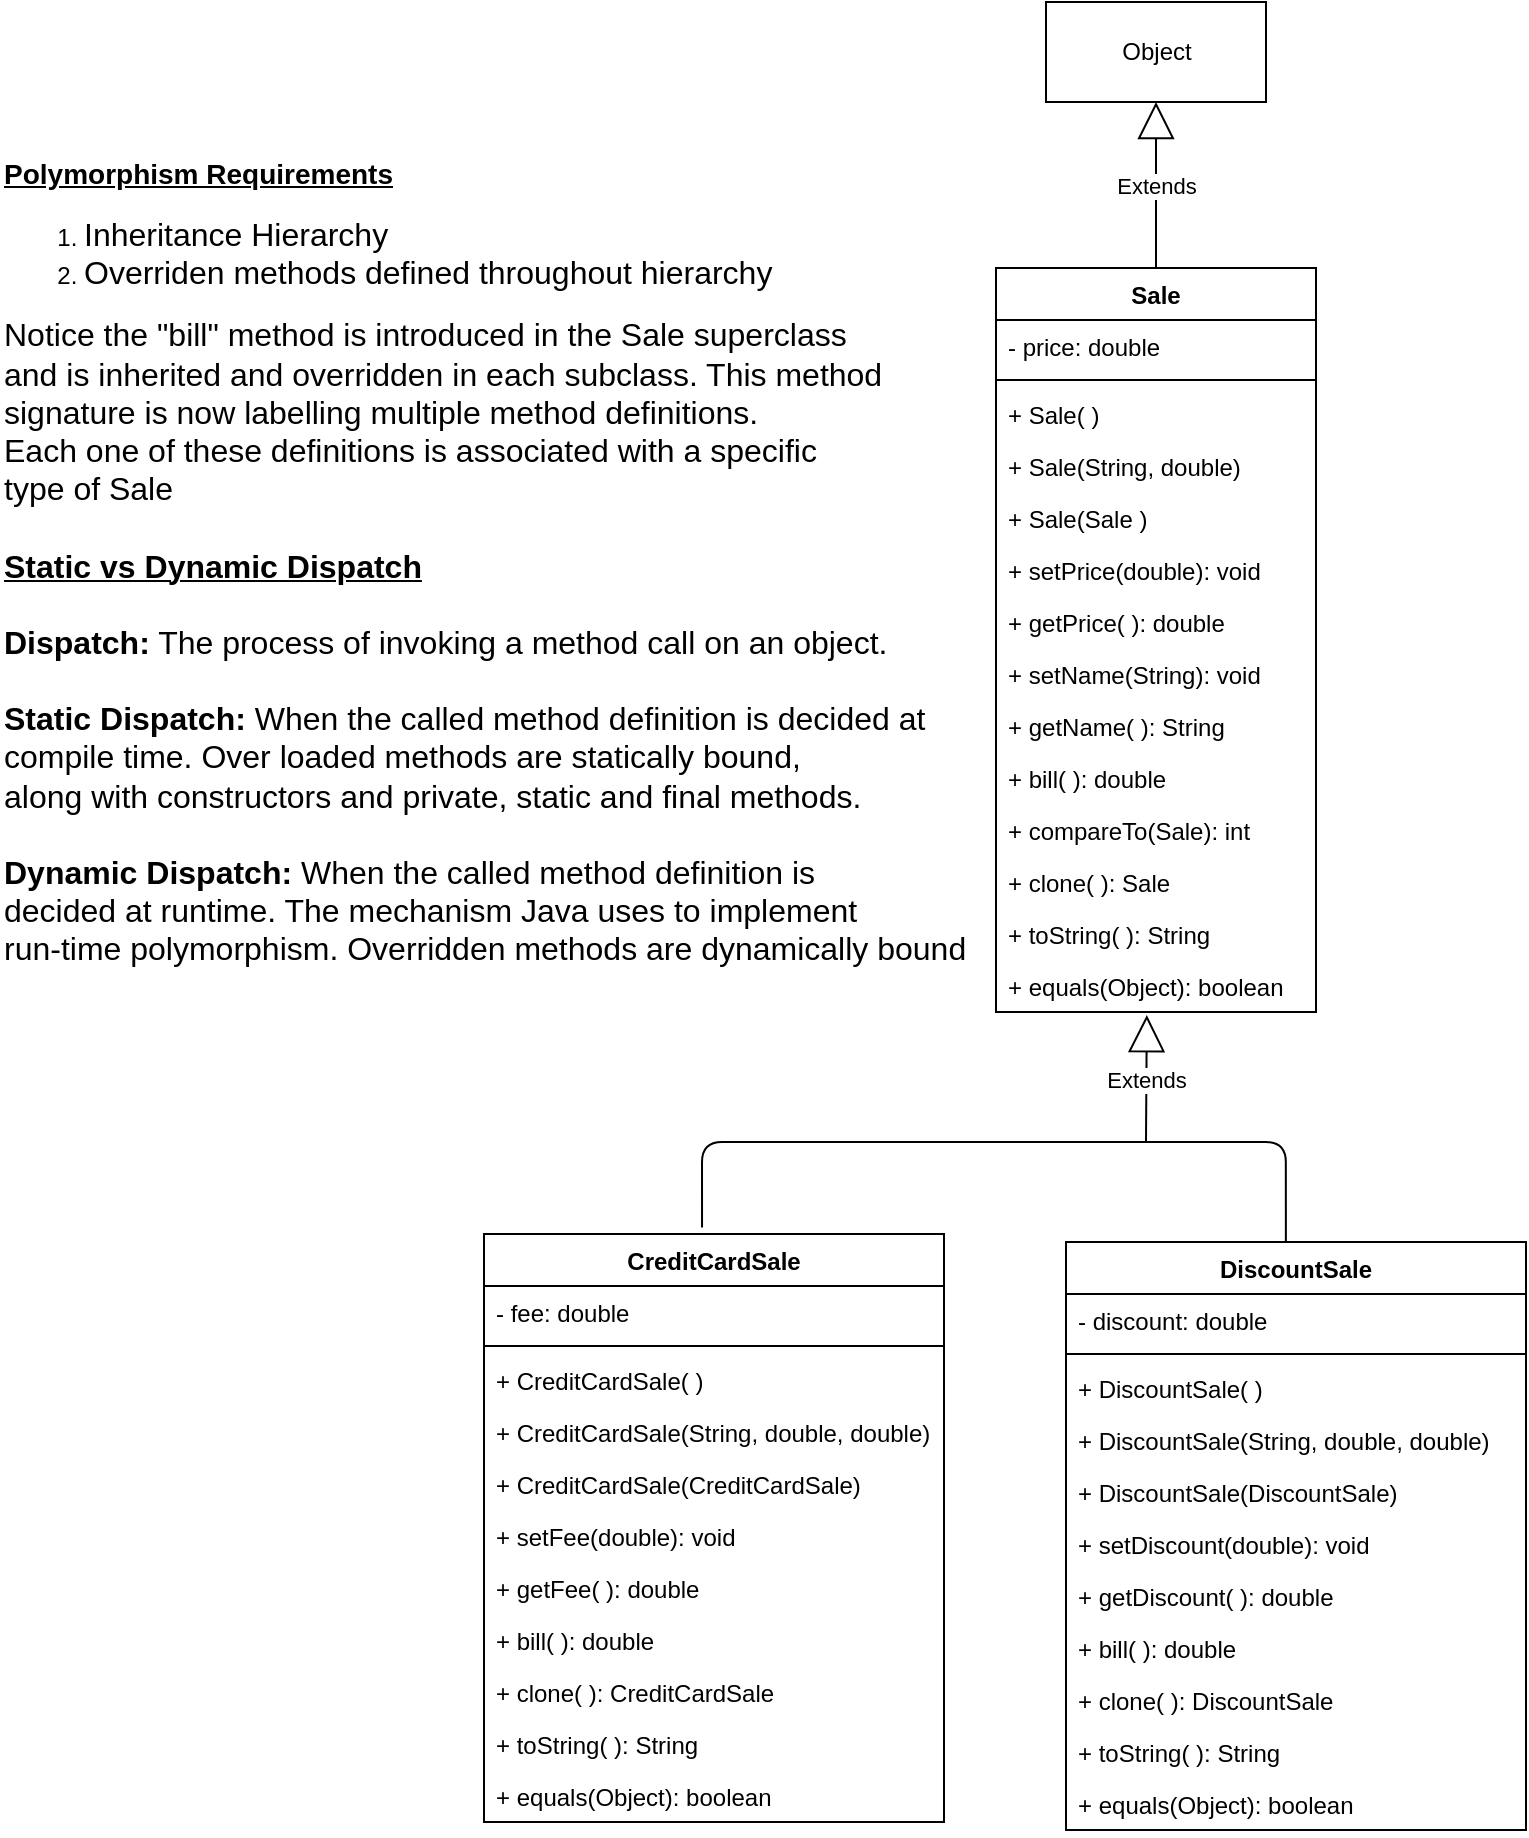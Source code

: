 <mxfile>
    <diagram id="tqxLhpYgnqCkndfcy_ly" name="Page-1">
        <mxGraphModel dx="1502" dy="1090" grid="1" gridSize="10" guides="1" tooltips="1" connect="1" arrows="1" fold="1" page="1" pageScale="1" pageWidth="850" pageHeight="1100" math="0" shadow="0">
            <root>
                <mxCell id="0"/>
                <mxCell id="1" parent="0"/>
                <mxCell id="6" value="Sale" style="swimlane;fontStyle=1;align=center;verticalAlign=top;childLayout=stackLayout;horizontal=1;startSize=26;horizontalStack=0;resizeParent=1;resizeParentMax=0;resizeLast=0;collapsible=1;marginBottom=0;" vertex="1" parent="1">
                    <mxGeometry x="535" y="223" width="160" height="372" as="geometry"/>
                </mxCell>
                <mxCell id="7" value="- price: double" style="text;strokeColor=none;fillColor=none;align=left;verticalAlign=top;spacingLeft=4;spacingRight=4;overflow=hidden;rotatable=0;points=[[0,0.5],[1,0.5]];portConstraint=eastwest;" vertex="1" parent="6">
                    <mxGeometry y="26" width="160" height="26" as="geometry"/>
                </mxCell>
                <mxCell id="8" value="" style="line;strokeWidth=1;fillColor=none;align=left;verticalAlign=middle;spacingTop=-1;spacingLeft=3;spacingRight=3;rotatable=0;labelPosition=right;points=[];portConstraint=eastwest;" vertex="1" parent="6">
                    <mxGeometry y="52" width="160" height="8" as="geometry"/>
                </mxCell>
                <mxCell id="9" value="+ Sale( )" style="text;strokeColor=none;fillColor=none;align=left;verticalAlign=top;spacingLeft=4;spacingRight=4;overflow=hidden;rotatable=0;points=[[0,0.5],[1,0.5]];portConstraint=eastwest;" vertex="1" parent="6">
                    <mxGeometry y="60" width="160" height="26" as="geometry"/>
                </mxCell>
                <mxCell id="11" value="+ Sale(String, double)" style="text;strokeColor=none;fillColor=none;align=left;verticalAlign=top;spacingLeft=4;spacingRight=4;overflow=hidden;rotatable=0;points=[[0,0.5],[1,0.5]];portConstraint=eastwest;" vertex="1" parent="6">
                    <mxGeometry y="86" width="160" height="26" as="geometry"/>
                </mxCell>
                <mxCell id="10" value="+ Sale(Sale )" style="text;strokeColor=none;fillColor=none;align=left;verticalAlign=top;spacingLeft=4;spacingRight=4;overflow=hidden;rotatable=0;points=[[0,0.5],[1,0.5]];portConstraint=eastwest;" vertex="1" parent="6">
                    <mxGeometry y="112" width="160" height="26" as="geometry"/>
                </mxCell>
                <mxCell id="12" value="+ setPrice(double): void" style="text;strokeColor=none;fillColor=none;align=left;verticalAlign=top;spacingLeft=4;spacingRight=4;overflow=hidden;rotatable=0;points=[[0,0.5],[1,0.5]];portConstraint=eastwest;" vertex="1" parent="6">
                    <mxGeometry y="138" width="160" height="26" as="geometry"/>
                </mxCell>
                <mxCell id="13" value="+ getPrice( ): double" style="text;strokeColor=none;fillColor=none;align=left;verticalAlign=top;spacingLeft=4;spacingRight=4;overflow=hidden;rotatable=0;points=[[0,0.5],[1,0.5]];portConstraint=eastwest;" vertex="1" parent="6">
                    <mxGeometry y="164" width="160" height="26" as="geometry"/>
                </mxCell>
                <mxCell id="15" value="+ setName(String): void" style="text;strokeColor=none;fillColor=none;align=left;verticalAlign=top;spacingLeft=4;spacingRight=4;overflow=hidden;rotatable=0;points=[[0,0.5],[1,0.5]];portConstraint=eastwest;" vertex="1" parent="6">
                    <mxGeometry y="190" width="160" height="26" as="geometry"/>
                </mxCell>
                <mxCell id="14" value="+ getName( ): String" style="text;strokeColor=none;fillColor=none;align=left;verticalAlign=top;spacingLeft=4;spacingRight=4;overflow=hidden;rotatable=0;points=[[0,0.5],[1,0.5]];portConstraint=eastwest;" vertex="1" parent="6">
                    <mxGeometry y="216" width="160" height="26" as="geometry"/>
                </mxCell>
                <mxCell id="16" value="+ bill( ): double" style="text;strokeColor=none;fillColor=none;align=left;verticalAlign=top;spacingLeft=4;spacingRight=4;overflow=hidden;rotatable=0;points=[[0,0.5],[1,0.5]];portConstraint=eastwest;" vertex="1" parent="6">
                    <mxGeometry y="242" width="160" height="26" as="geometry"/>
                </mxCell>
                <mxCell id="17" value="+ compareTo(Sale): int" style="text;strokeColor=none;fillColor=none;align=left;verticalAlign=top;spacingLeft=4;spacingRight=4;overflow=hidden;rotatable=0;points=[[0,0.5],[1,0.5]];portConstraint=eastwest;" vertex="1" parent="6">
                    <mxGeometry y="268" width="160" height="26" as="geometry"/>
                </mxCell>
                <mxCell id="18" value="+ clone( ): Sale" style="text;strokeColor=none;fillColor=none;align=left;verticalAlign=top;spacingLeft=4;spacingRight=4;overflow=hidden;rotatable=0;points=[[0,0.5],[1,0.5]];portConstraint=eastwest;" vertex="1" parent="6">
                    <mxGeometry y="294" width="160" height="26" as="geometry"/>
                </mxCell>
                <mxCell id="19" value="+ toString( ): String" style="text;strokeColor=none;fillColor=none;align=left;verticalAlign=top;spacingLeft=4;spacingRight=4;overflow=hidden;rotatable=0;points=[[0,0.5],[1,0.5]];portConstraint=eastwest;" vertex="1" parent="6">
                    <mxGeometry y="320" width="160" height="26" as="geometry"/>
                </mxCell>
                <mxCell id="20" value="+ equals(Object): boolean" style="text;strokeColor=none;fillColor=none;align=left;verticalAlign=top;spacingLeft=4;spacingRight=4;overflow=hidden;rotatable=0;points=[[0,0.5],[1,0.5]];portConstraint=eastwest;" vertex="1" parent="6">
                    <mxGeometry y="346" width="160" height="26" as="geometry"/>
                </mxCell>
                <mxCell id="21" value="DiscountSale" style="swimlane;fontStyle=1;align=center;verticalAlign=top;childLayout=stackLayout;horizontal=1;startSize=26;horizontalStack=0;resizeParent=1;resizeParentMax=0;resizeLast=0;collapsible=1;marginBottom=0;" vertex="1" parent="1">
                    <mxGeometry x="570" y="710" width="230" height="294" as="geometry"/>
                </mxCell>
                <mxCell id="22" value="- discount: double" style="text;strokeColor=none;fillColor=none;align=left;verticalAlign=top;spacingLeft=4;spacingRight=4;overflow=hidden;rotatable=0;points=[[0,0.5],[1,0.5]];portConstraint=eastwest;" vertex="1" parent="21">
                    <mxGeometry y="26" width="230" height="26" as="geometry"/>
                </mxCell>
                <mxCell id="23" value="" style="line;strokeWidth=1;fillColor=none;align=left;verticalAlign=middle;spacingTop=-1;spacingLeft=3;spacingRight=3;rotatable=0;labelPosition=right;points=[];portConstraint=eastwest;" vertex="1" parent="21">
                    <mxGeometry y="52" width="230" height="8" as="geometry"/>
                </mxCell>
                <mxCell id="24" value="+ DiscountSale( )" style="text;strokeColor=none;fillColor=none;align=left;verticalAlign=top;spacingLeft=4;spacingRight=4;overflow=hidden;rotatable=0;points=[[0,0.5],[1,0.5]];portConstraint=eastwest;" vertex="1" parent="21">
                    <mxGeometry y="60" width="230" height="26" as="geometry"/>
                </mxCell>
                <mxCell id="25" value="+ DiscountSale(String, double, double)" style="text;strokeColor=none;fillColor=none;align=left;verticalAlign=top;spacingLeft=4;spacingRight=4;overflow=hidden;rotatable=0;points=[[0,0.5],[1,0.5]];portConstraint=eastwest;" vertex="1" parent="21">
                    <mxGeometry y="86" width="230" height="26" as="geometry"/>
                </mxCell>
                <mxCell id="26" value="+ DiscountSale(DiscountSale)" style="text;strokeColor=none;fillColor=none;align=left;verticalAlign=top;spacingLeft=4;spacingRight=4;overflow=hidden;rotatable=0;points=[[0,0.5],[1,0.5]];portConstraint=eastwest;" vertex="1" parent="21">
                    <mxGeometry y="112" width="230" height="26" as="geometry"/>
                </mxCell>
                <mxCell id="27" value="+ setDiscount(double): void" style="text;strokeColor=none;fillColor=none;align=left;verticalAlign=top;spacingLeft=4;spacingRight=4;overflow=hidden;rotatable=0;points=[[0,0.5],[1,0.5]];portConstraint=eastwest;" vertex="1" parent="21">
                    <mxGeometry y="138" width="230" height="26" as="geometry"/>
                </mxCell>
                <mxCell id="28" value="+ getDiscount( ): double" style="text;strokeColor=none;fillColor=none;align=left;verticalAlign=top;spacingLeft=4;spacingRight=4;overflow=hidden;rotatable=0;points=[[0,0.5],[1,0.5]];portConstraint=eastwest;" vertex="1" parent="21">
                    <mxGeometry y="164" width="230" height="26" as="geometry"/>
                </mxCell>
                <mxCell id="31" value="+ bill( ): double" style="text;strokeColor=none;fillColor=none;align=left;verticalAlign=top;spacingLeft=4;spacingRight=4;overflow=hidden;rotatable=0;points=[[0,0.5],[1,0.5]];portConstraint=eastwest;" vertex="1" parent="21">
                    <mxGeometry y="190" width="230" height="26" as="geometry"/>
                </mxCell>
                <mxCell id="33" value="+ clone( ): DiscountSale" style="text;strokeColor=none;fillColor=none;align=left;verticalAlign=top;spacingLeft=4;spacingRight=4;overflow=hidden;rotatable=0;points=[[0,0.5],[1,0.5]];portConstraint=eastwest;" vertex="1" parent="21">
                    <mxGeometry y="216" width="230" height="26" as="geometry"/>
                </mxCell>
                <mxCell id="34" value="+ toString( ): String" style="text;strokeColor=none;fillColor=none;align=left;verticalAlign=top;spacingLeft=4;spacingRight=4;overflow=hidden;rotatable=0;points=[[0,0.5],[1,0.5]];portConstraint=eastwest;" vertex="1" parent="21">
                    <mxGeometry y="242" width="230" height="26" as="geometry"/>
                </mxCell>
                <mxCell id="35" value="+ equals(Object): boolean" style="text;strokeColor=none;fillColor=none;align=left;verticalAlign=top;spacingLeft=4;spacingRight=4;overflow=hidden;rotatable=0;points=[[0,0.5],[1,0.5]];portConstraint=eastwest;" vertex="1" parent="21">
                    <mxGeometry y="268" width="230" height="26" as="geometry"/>
                </mxCell>
                <mxCell id="36" value="Object" style="html=1;" vertex="1" parent="1">
                    <mxGeometry x="560" y="90" width="110" height="50" as="geometry"/>
                </mxCell>
                <mxCell id="37" value="Extends" style="endArrow=block;endSize=16;endFill=0;html=1;entryX=0.5;entryY=1;entryDx=0;entryDy=0;exitX=0.5;exitY=0;exitDx=0;exitDy=0;" edge="1" parent="1" source="6" target="36">
                    <mxGeometry width="160" relative="1" as="geometry">
                        <mxPoint x="735" y="320" as="sourcePoint"/>
                        <mxPoint x="895" y="320" as="targetPoint"/>
                    </mxGeometry>
                </mxCell>
                <mxCell id="38" value="CreditCardSale" style="swimlane;fontStyle=1;align=center;verticalAlign=top;childLayout=stackLayout;horizontal=1;startSize=26;horizontalStack=0;resizeParent=1;resizeParentMax=0;resizeLast=0;collapsible=1;marginBottom=0;" vertex="1" parent="1">
                    <mxGeometry x="279" y="706" width="230" height="294" as="geometry"/>
                </mxCell>
                <mxCell id="39" value="- fee: double" style="text;strokeColor=none;fillColor=none;align=left;verticalAlign=top;spacingLeft=4;spacingRight=4;overflow=hidden;rotatable=0;points=[[0,0.5],[1,0.5]];portConstraint=eastwest;" vertex="1" parent="38">
                    <mxGeometry y="26" width="230" height="26" as="geometry"/>
                </mxCell>
                <mxCell id="40" value="" style="line;strokeWidth=1;fillColor=none;align=left;verticalAlign=middle;spacingTop=-1;spacingLeft=3;spacingRight=3;rotatable=0;labelPosition=right;points=[];portConstraint=eastwest;" vertex="1" parent="38">
                    <mxGeometry y="52" width="230" height="8" as="geometry"/>
                </mxCell>
                <mxCell id="41" value="+ CreditCardSale( )" style="text;strokeColor=none;fillColor=none;align=left;verticalAlign=top;spacingLeft=4;spacingRight=4;overflow=hidden;rotatable=0;points=[[0,0.5],[1,0.5]];portConstraint=eastwest;" vertex="1" parent="38">
                    <mxGeometry y="60" width="230" height="26" as="geometry"/>
                </mxCell>
                <mxCell id="42" value="+ CreditCardSale(String, double, double)" style="text;strokeColor=none;fillColor=none;align=left;verticalAlign=top;spacingLeft=4;spacingRight=4;overflow=hidden;rotatable=0;points=[[0,0.5],[1,0.5]];portConstraint=eastwest;" vertex="1" parent="38">
                    <mxGeometry y="86" width="230" height="26" as="geometry"/>
                </mxCell>
                <mxCell id="43" value="+ CreditCardSale(CreditCardSale)" style="text;strokeColor=none;fillColor=none;align=left;verticalAlign=top;spacingLeft=4;spacingRight=4;overflow=hidden;rotatable=0;points=[[0,0.5],[1,0.5]];portConstraint=eastwest;" vertex="1" parent="38">
                    <mxGeometry y="112" width="230" height="26" as="geometry"/>
                </mxCell>
                <mxCell id="44" value="+ setFee(double): void" style="text;strokeColor=none;fillColor=none;align=left;verticalAlign=top;spacingLeft=4;spacingRight=4;overflow=hidden;rotatable=0;points=[[0,0.5],[1,0.5]];portConstraint=eastwest;" vertex="1" parent="38">
                    <mxGeometry y="138" width="230" height="26" as="geometry"/>
                </mxCell>
                <mxCell id="45" value="+ getFee( ): double" style="text;strokeColor=none;fillColor=none;align=left;verticalAlign=top;spacingLeft=4;spacingRight=4;overflow=hidden;rotatable=0;points=[[0,0.5],[1,0.5]];portConstraint=eastwest;" vertex="1" parent="38">
                    <mxGeometry y="164" width="230" height="26" as="geometry"/>
                </mxCell>
                <mxCell id="46" value="+ bill( ): double" style="text;strokeColor=none;fillColor=none;align=left;verticalAlign=top;spacingLeft=4;spacingRight=4;overflow=hidden;rotatable=0;points=[[0,0.5],[1,0.5]];portConstraint=eastwest;" vertex="1" parent="38">
                    <mxGeometry y="190" width="230" height="26" as="geometry"/>
                </mxCell>
                <mxCell id="48" value="+ clone( ): CreditCardSale" style="text;strokeColor=none;fillColor=none;align=left;verticalAlign=top;spacingLeft=4;spacingRight=4;overflow=hidden;rotatable=0;points=[[0,0.5],[1,0.5]];portConstraint=eastwest;" vertex="1" parent="38">
                    <mxGeometry y="216" width="230" height="26" as="geometry"/>
                </mxCell>
                <mxCell id="49" value="+ toString( ): String" style="text;strokeColor=none;fillColor=none;align=left;verticalAlign=top;spacingLeft=4;spacingRight=4;overflow=hidden;rotatable=0;points=[[0,0.5],[1,0.5]];portConstraint=eastwest;" vertex="1" parent="38">
                    <mxGeometry y="242" width="230" height="26" as="geometry"/>
                </mxCell>
                <mxCell id="50" value="+ equals(Object): boolean" style="text;strokeColor=none;fillColor=none;align=left;verticalAlign=top;spacingLeft=4;spacingRight=4;overflow=hidden;rotatable=0;points=[[0,0.5],[1,0.5]];portConstraint=eastwest;" vertex="1" parent="38">
                    <mxGeometry y="268" width="230" height="26" as="geometry"/>
                </mxCell>
                <mxCell id="53" value="" style="endArrow=none;html=1;edgeStyle=orthogonalEdgeStyle;entryX=0.478;entryY=0;entryDx=0;entryDy=0;entryPerimeter=0;exitX=0.474;exitY=-0.011;exitDx=0;exitDy=0;exitPerimeter=0;" edge="1" parent="1" source="38" target="21">
                    <mxGeometry relative="1" as="geometry">
                        <mxPoint x="200" y="700" as="sourcePoint"/>
                        <mxPoint x="680" y="700" as="targetPoint"/>
                        <Array as="points">
                            <mxPoint x="388" y="660"/>
                            <mxPoint x="680" y="660"/>
                        </Array>
                    </mxGeometry>
                </mxCell>
                <mxCell id="56" value="Extends" style="endArrow=block;endSize=16;endFill=0;html=1;entryX=0.565;entryY=1.059;entryDx=0;entryDy=0;entryPerimeter=0;" edge="1" parent="1">
                    <mxGeometry width="160" relative="1" as="geometry">
                        <mxPoint x="610" y="660" as="sourcePoint"/>
                        <mxPoint x="610.4" y="596.534" as="targetPoint"/>
                    </mxGeometry>
                </mxCell>
                <mxCell id="58" value="&lt;font style=&quot;font-size: 14px&quot;&gt;&lt;b&gt;&lt;u&gt;Polymorphism Requirements&lt;/u&gt;&lt;/b&gt;&lt;br&gt;&lt;/font&gt;&lt;ol&gt;&lt;li&gt;&lt;font size=&quot;3&quot;&gt;Inheritance Hierarchy&lt;/font&gt;&lt;/li&gt;&lt;li&gt;&lt;font size=&quot;3&quot;&gt;Overriden methods defined throughout hierarchy&lt;/font&gt;&lt;/li&gt;&lt;/ol&gt;&lt;font size=&quot;3&quot;&gt;Notice the &quot;bill&quot; method is introduced in the Sale superclass&lt;br&gt;and is inherited and overridden in each subclass. This method&lt;br&gt;signature is now labelling multiple method definitions. &lt;br&gt;Each one of these definitions is associated with a specific &lt;br&gt;type of Sale&amp;nbsp;&lt;br&gt;&lt;br&gt;&lt;/font&gt;&lt;div&gt;&lt;b&gt;&lt;u&gt;&lt;font size=&quot;3&quot;&gt;Static vs Dynamic Dispatch&lt;/font&gt;&lt;/u&gt;&lt;/b&gt;&lt;/div&gt;&lt;div&gt;&lt;font size=&quot;3&quot;&gt;&lt;br&gt;&lt;/font&gt;&lt;/div&gt;&lt;div&gt;&lt;font size=&quot;3&quot;&gt;&lt;b&gt;Dispatch:&lt;/b&gt; The process of invoking a method call on an object.&lt;/font&gt;&lt;/div&gt;&lt;div&gt;&lt;font size=&quot;3&quot;&gt;&lt;br&gt;&lt;b&gt;Static Dispatch:&lt;/b&gt; When the called method definition is decided at&amp;nbsp;&lt;/font&gt;&lt;/div&gt;&lt;div&gt;&lt;font size=&quot;3&quot;&gt;compile time. Over loaded methods are statically bound,&amp;nbsp;&lt;/font&gt;&lt;/div&gt;&lt;div&gt;&lt;font size=&quot;3&quot;&gt;along with constructors and private, static and final methods.&lt;/font&gt;&lt;/div&gt;&lt;div&gt;&lt;font size=&quot;3&quot;&gt;&lt;br&gt;&lt;/font&gt;&lt;/div&gt;&lt;div&gt;&lt;font size=&quot;3&quot;&gt;&lt;b&gt;Dynamic Dispatch:&lt;/b&gt; When the called method definition is&amp;nbsp;&lt;/font&gt;&lt;/div&gt;&lt;div&gt;&lt;font size=&quot;3&quot;&gt;decided at runtime. The mechanism Java uses to implement&amp;nbsp;&lt;/font&gt;&lt;/div&gt;&lt;div&gt;&lt;font size=&quot;3&quot;&gt;run-time polymorphism. Overridden methods are dynamically bound&lt;/font&gt;&lt;/div&gt;&lt;font size=&quot;3&quot;&gt;&lt;br&gt;&lt;/font&gt;" style="text;html=1;resizable=0;autosize=1;align=left;verticalAlign=middle;points=[];fillColor=none;strokeColor=none;rounded=0;" vertex="1" parent="1">
                    <mxGeometry x="37" y="205" width="500" height="350" as="geometry"/>
                </mxCell>
            </root>
        </mxGraphModel>
    </diagram>
</mxfile>